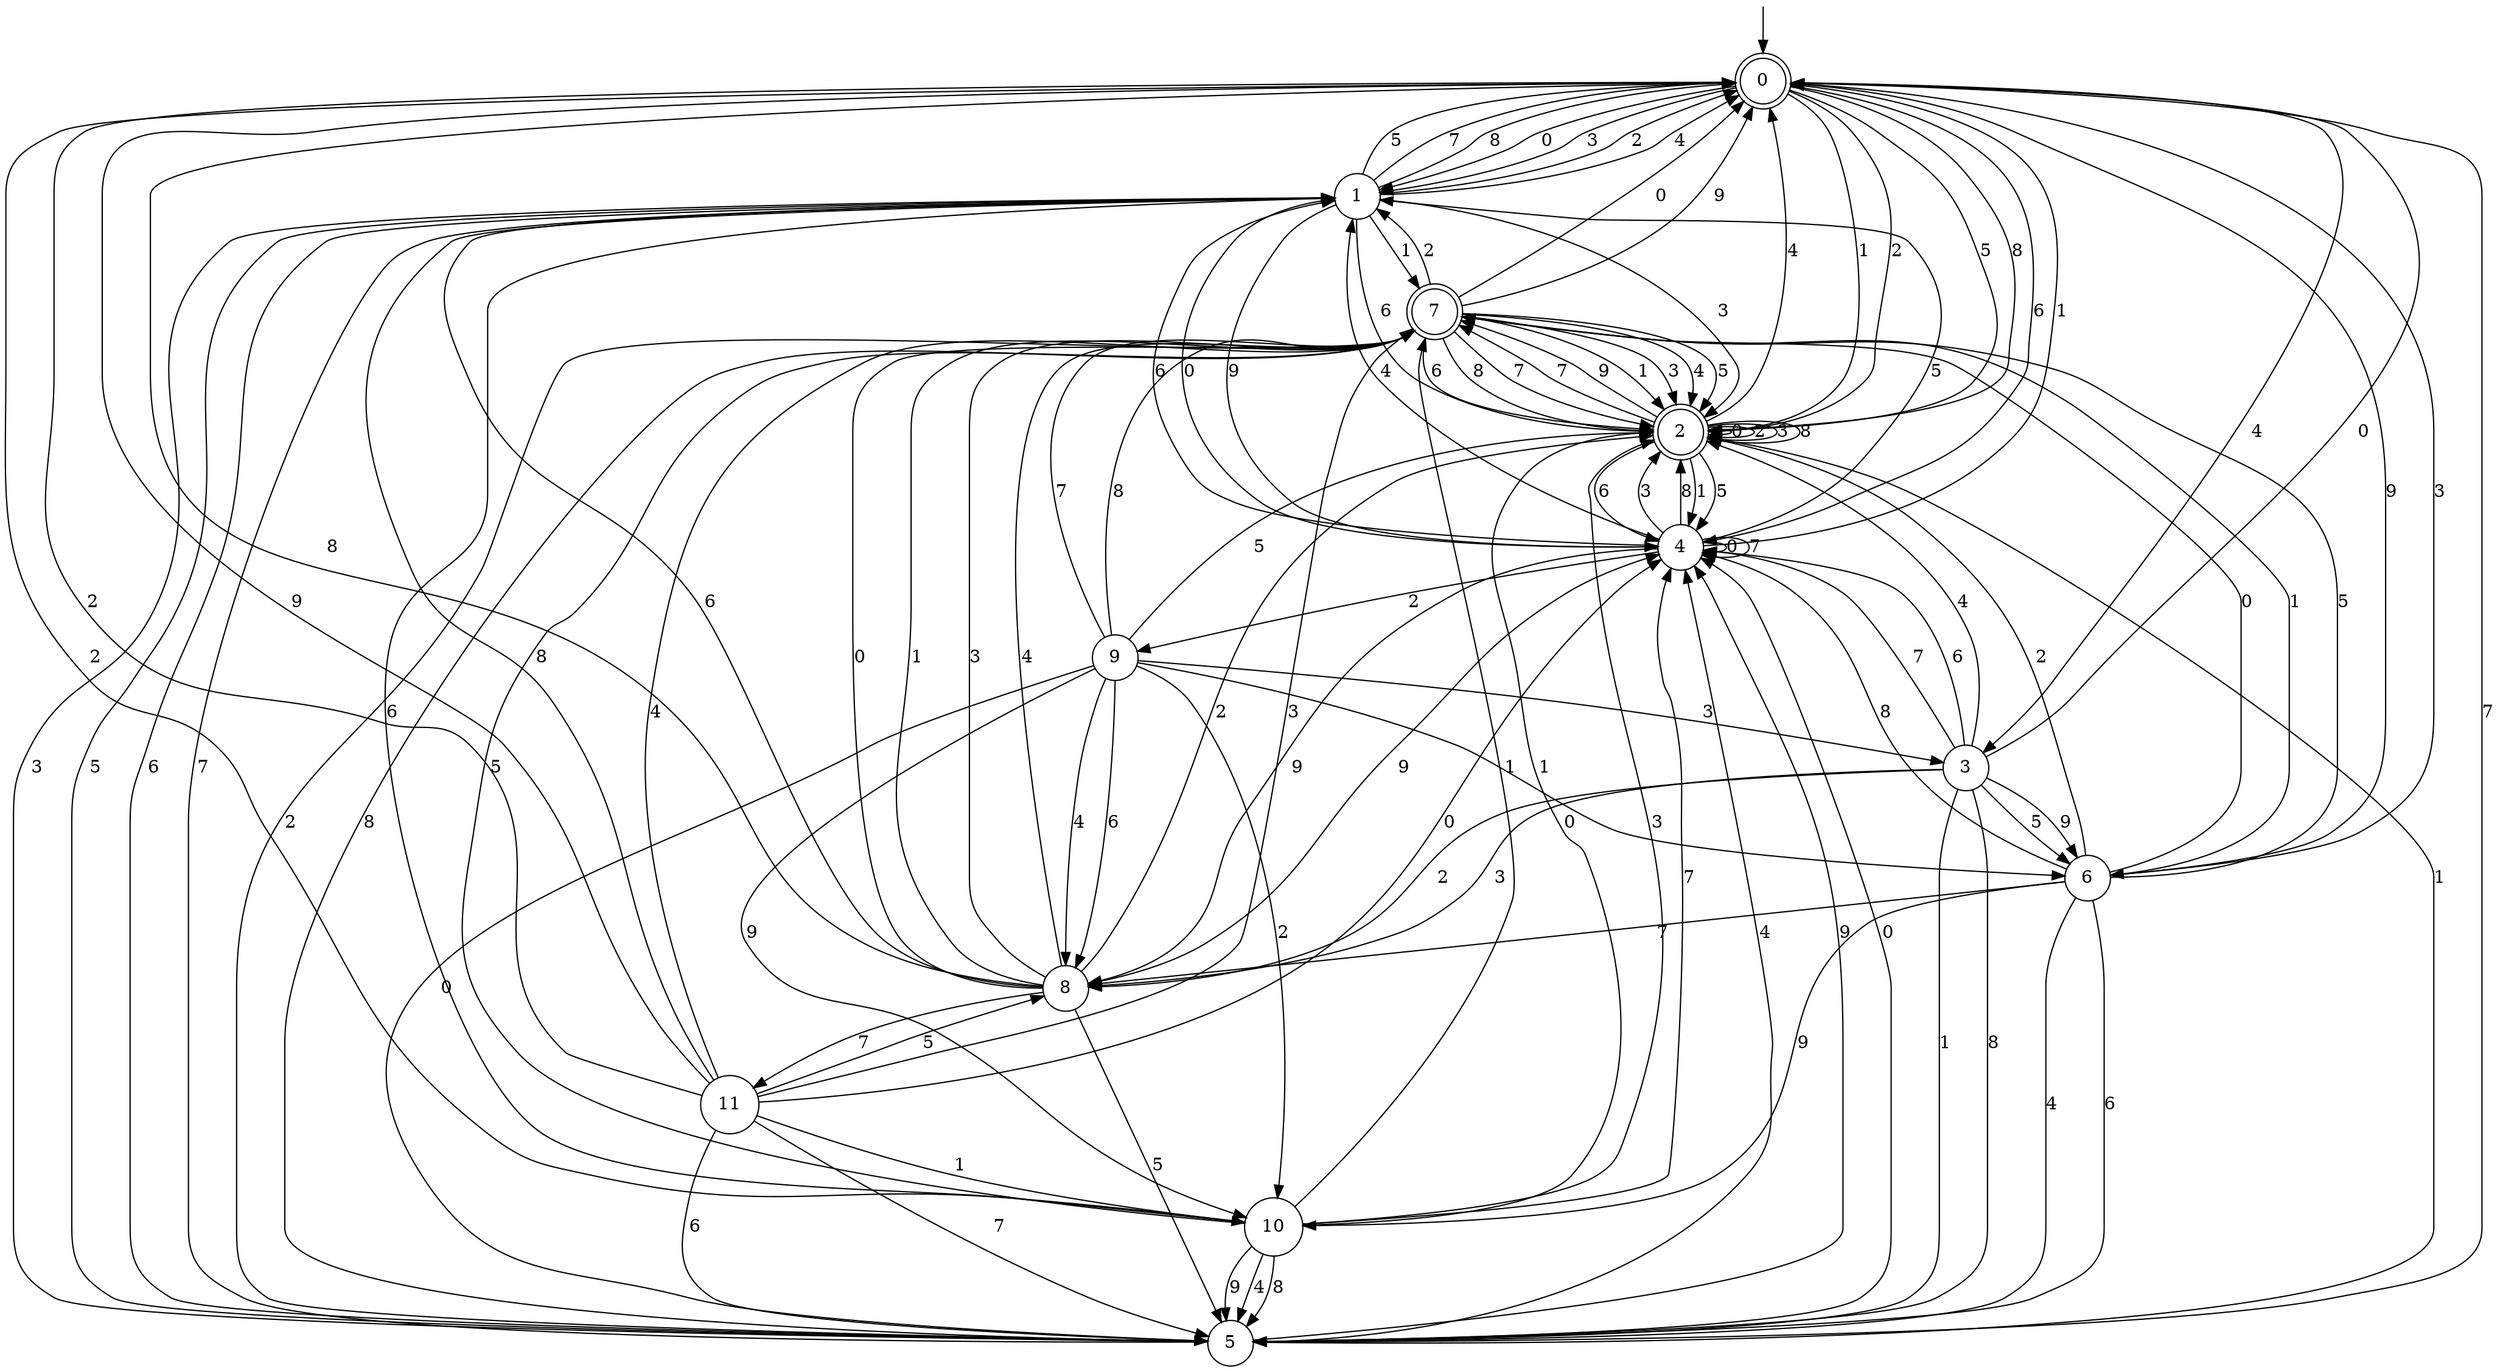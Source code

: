 digraph g {

	s0 [shape="doublecircle" label="0"];
	s1 [shape="circle" label="1"];
	s2 [shape="doublecircle" label="2"];
	s3 [shape="circle" label="3"];
	s4 [shape="circle" label="4"];
	s5 [shape="circle" label="5"];
	s6 [shape="circle" label="6"];
	s7 [shape="doublecircle" label="7"];
	s8 [shape="circle" label="8"];
	s9 [shape="circle" label="9"];
	s10 [shape="circle" label="10"];
	s11 [shape="circle" label="11"];
	s0 -> s1 [label="0"];
	s0 -> s2 [label="1"];
	s0 -> s2 [label="2"];
	s0 -> s1 [label="3"];
	s0 -> s3 [label="4"];
	s0 -> s2 [label="5"];
	s0 -> s4 [label="6"];
	s0 -> s5 [label="7"];
	s0 -> s2 [label="8"];
	s0 -> s6 [label="9"];
	s1 -> s4 [label="0"];
	s1 -> s7 [label="1"];
	s1 -> s0 [label="2"];
	s1 -> s2 [label="3"];
	s1 -> s0 [label="4"];
	s1 -> s0 [label="5"];
	s1 -> s2 [label="6"];
	s1 -> s0 [label="7"];
	s1 -> s0 [label="8"];
	s1 -> s4 [label="9"];
	s2 -> s2 [label="0"];
	s2 -> s4 [label="1"];
	s2 -> s2 [label="2"];
	s2 -> s2 [label="3"];
	s2 -> s0 [label="4"];
	s2 -> s4 [label="5"];
	s2 -> s4 [label="6"];
	s2 -> s7 [label="7"];
	s2 -> s2 [label="8"];
	s2 -> s7 [label="9"];
	s3 -> s0 [label="0"];
	s3 -> s5 [label="1"];
	s3 -> s8 [label="2"];
	s3 -> s8 [label="3"];
	s3 -> s2 [label="4"];
	s3 -> s6 [label="5"];
	s3 -> s4 [label="6"];
	s3 -> s4 [label="7"];
	s3 -> s5 [label="8"];
	s3 -> s6 [label="9"];
	s4 -> s4 [label="0"];
	s4 -> s0 [label="1"];
	s4 -> s9 [label="2"];
	s4 -> s2 [label="3"];
	s4 -> s1 [label="4"];
	s4 -> s1 [label="5"];
	s4 -> s1 [label="6"];
	s4 -> s4 [label="7"];
	s4 -> s2 [label="8"];
	s4 -> s8 [label="9"];
	s5 -> s4 [label="0"];
	s5 -> s2 [label="1"];
	s5 -> s7 [label="2"];
	s5 -> s1 [label="3"];
	s5 -> s4 [label="4"];
	s5 -> s1 [label="5"];
	s5 -> s1 [label="6"];
	s5 -> s1 [label="7"];
	s5 -> s7 [label="8"];
	s5 -> s4 [label="9"];
	s6 -> s7 [label="0"];
	s6 -> s7 [label="1"];
	s6 -> s2 [label="2"];
	s6 -> s0 [label="3"];
	s6 -> s5 [label="4"];
	s6 -> s7 [label="5"];
	s6 -> s5 [label="6"];
	s6 -> s8 [label="7"];
	s6 -> s4 [label="8"];
	s6 -> s10 [label="9"];
	s7 -> s0 [label="0"];
	s7 -> s2 [label="1"];
	s7 -> s1 [label="2"];
	s7 -> s2 [label="3"];
	s7 -> s2 [label="4"];
	s7 -> s2 [label="5"];
	s7 -> s2 [label="6"];
	s7 -> s2 [label="7"];
	s7 -> s2 [label="8"];
	s7 -> s0 [label="9"];
	s8 -> s7 [label="0"];
	s8 -> s7 [label="1"];
	s8 -> s2 [label="2"];
	s8 -> s7 [label="3"];
	s8 -> s7 [label="4"];
	s8 -> s5 [label="5"];
	s8 -> s1 [label="6"];
	s8 -> s11 [label="7"];
	s8 -> s0 [label="8"];
	s8 -> s4 [label="9"];
	s9 -> s5 [label="0"];
	s9 -> s6 [label="1"];
	s9 -> s10 [label="2"];
	s9 -> s3 [label="3"];
	s9 -> s8 [label="4"];
	s9 -> s2 [label="5"];
	s9 -> s8 [label="6"];
	s9 -> s7 [label="7"];
	s9 -> s7 [label="8"];
	s9 -> s10 [label="9"];
	s10 -> s2 [label="0"];
	s10 -> s7 [label="1"];
	s10 -> s0 [label="2"];
	s10 -> s2 [label="3"];
	s10 -> s5 [label="4"];
	s10 -> s7 [label="5"];
	s10 -> s1 [label="6"];
	s10 -> s4 [label="7"];
	s10 -> s5 [label="8"];
	s10 -> s5 [label="9"];
	s11 -> s4 [label="0"];
	s11 -> s10 [label="1"];
	s11 -> s0 [label="2"];
	s11 -> s7 [label="3"];
	s11 -> s7 [label="4"];
	s11 -> s8 [label="5"];
	s11 -> s5 [label="6"];
	s11 -> s5 [label="7"];
	s11 -> s1 [label="8"];
	s11 -> s0 [label="9"];

__start0 [label="" shape="none" width="0" height="0"];
__start0 -> s0;

}
